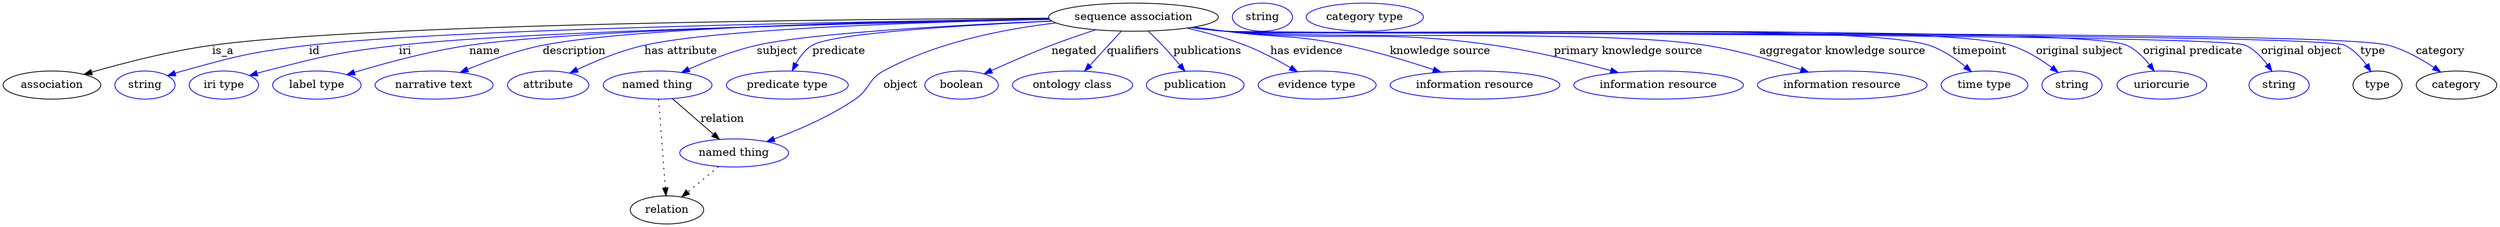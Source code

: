 digraph {
	graph [bb="0,0,3188.7,283"];
	node [label="\N"];
	"sequence association"	[height=0.5,
		label="sequence association",
		pos="1444.4,265",
		width=3.015];
	association	[height=0.5,
		pos="62.394,178",
		width=1.7332];
	"sequence association" -> association	[label=is_a,
		lp="282.39,221.5",
		pos="e,103.34,191.62 1335.9,263.66 1085.3,262.4 472.59,256.51 268.39,229 214.65,221.76 154.53,206.29 113.17,194.46"];
	id	[color=blue,
		height=0.5,
		label=string,
		pos="181.39,178",
		width=1.0652];
	"sequence association" -> id	[color=blue,
		label=id,
		lp="400.39,221.5",
		pos="e,210.37,190.01 1336.4,262.67 1106.1,259.46 573.38,249.96 393.39,229 319.54,220.4 301.06,215.79 229.39,196 226.28,195.14 223.08,\
194.18 219.89,193.17",
		style=solid];
	iri	[color=blue,
		height=0.5,
		label="iri type",
		pos="282.39,178",
		width=1.2277];
	"sequence association" -> iri	[color=blue,
		label=iri,
		lp="513.39,221.5",
		pos="e,315.3,190.22 1337.2,262.09 1126.1,257.98 663.51,247.18 505.39,229 428.93,220.21 409.95,215.12 335.39,196 332.02,195.13 328.54,\
194.17 325.05,193.16",
		style=solid];
	name	[color=blue,
		height=0.5,
		label="label type",
		pos="401.39,178",
		width=1.5707];
	"sequence association" -> name	[color=blue,
		label=name,
		lp="615.39,221.5",
		pos="e,439.55,191.39 1336.9,262.39 1141.4,259 735.22,249.66 595.39,229 544.86,221.53 488.45,206.17 449.55,194.44",
		style=solid];
	description	[color=blue,
		height=0.5,
		label="narrative text",
		pos="551.39,178",
		width=2.0943];
	"sequence association" -> description	[color=blue,
		label=description,
		lp="729.89,221.5",
		pos="e,584.61,194.25 1336.4,262.98 1158,260.64 809.87,253.04 689.39,229 656.45,222.43 620.85,209.37 594.06,198.24",
		style=solid];
	"has attribute"	[color=blue,
		height=0.5,
		label=attribute,
		pos="696.39,178",
		width=1.4443];
	"sequence association" -> "has attribute"	[color=blue,
		label="has attribute",
		lp="866.39,221.5",
		pos="e,724.36,193.48 1337.1,262.25 1185,259.03 914.82,250.44 819.39,229 789.41,222.26 757.3,208.99 733.41,197.8",
		style=solid];
	subject	[color=blue,
		height=0.5,
		label="named thing",
		pos="836.39,178",
		width=1.9318];
	"sequence association" -> subject	[color=blue,
		label=subject,
		lp="989.39,221.5",
		pos="e,867.13,194.15 1339.9,260.09 1220.5,254.96 1032.5,244.73 963.39,229 933.31,222.15 900.97,209.33 876.46,198.39",
		style=solid];
	predicate	[color=blue,
		height=0.5,
		label="predicate type",
		pos="1002.4,178",
		width=2.1665];
	"sequence association" -> predicate	[color=blue,
		label=predicate,
		lp="1068.4,221.5",
		pos="e,1008.8,196.39 1340.2,259.88 1227.4,254.66 1060,244.45 1034.4,229 1025.4,223.54 1018.4,214.45 1013.4,205.5",
		style=solid];
	object	[color=blue,
		height=0.5,
		label="named thing",
		pos="934.39,91",
		width=1.9318];
	"sequence association" -> object	[color=blue,
		label=object,
		lp="1147.4,178",
		pos="e,976.03,105.47 1345.5,257.55 1279.8,249.85 1193.4,232.97 1125.4,196 1105.5,185.2 1108.1,172.77 1089.4,160 1057.3,138.07 1017,120.64 \
985.5,108.92",
		style=solid];
	negated	[color=blue,
		height=0.5,
		label=boolean,
		pos="1225.4,178",
		width=1.2999];
	"sequence association" -> negated	[color=blue,
		label=negated,
		lp="1368.4,221.5",
		pos="e,1254.1,192.48 1396,248.89 1378.1,243.03 1357.7,236.04 1339.4,229 1313.7,219.12 1285.4,206.72 1263.5,196.74",
		style=solid];
	qualifiers	[color=blue,
		height=0.5,
		label="ontology class",
		pos="1366.4,178",
		width=2.1304];
	"sequence association" -> qualifiers	[color=blue,
		label=qualifiers,
		lp="1443.9,221.5",
		pos="e,1381.9,195.89 1428.6,246.8 1417.2,234.39 1401.7,217.46 1389,203.62",
		style=solid];
	publications	[color=blue,
		height=0.5,
		label=publication,
		pos="1523.4,178",
		width=1.7332];
	"sequence association" -> publications	[color=blue,
		label=publications,
		lp="1539.4,221.5",
		pos="e,1510.2,195.62 1463.2,246.96 1469.2,241.37 1475.7,235.05 1481.4,229 1489,220.96 1496.9,211.79 1503.8,203.52",
		style=solid];
	"has evidence"	[color=blue,
		height=0.5,
		label="evidence type",
		pos="1679.4,178",
		width=2.0943];
	"sequence association" -> "has evidence"	[color=blue,
		label="has evidence",
		lp="1665.9,221.5",
		pos="e,1654.1,195.08 1513.1,250.95 1537.1,245.43 1563.8,238.12 1587.4,229 1607.3,221.31 1628.3,210.17 1645.1,200.36",
		style=solid];
	"knowledge source"	[color=blue,
		height=0.5,
		label="information resource",
		pos="1881.4,178",
		width=3.015];
	"sequence association" -> "knowledge source"	[color=blue,
		label="knowledge source",
		lp="1836.9,221.5",
		pos="e,1837.8,194.53 1522.4,252.46 1535.8,250.57 1549.5,248.69 1562.4,247 1630.7,238.09 1648.9,243.05 1716.4,229 1754.4,221.09 1796.2,\
208.38 1828.2,197.75",
		style=solid];
	"primary knowledge source"	[color=blue,
		height=0.5,
		label="information resource",
		pos="2116.4,178",
		width=3.015];
	"sequence association" -> "primary knowledge source"	[color=blue,
		label="primary knowledge source",
		lp="2077.4,221.5",
		pos="e,2064.9,193.96 1520.1,252.05 1534.2,250.14 1548.7,248.34 1562.4,247 1714.3,232.1 1754.3,250.69 1905.4,229 1956.5,221.67 2013.3,\
207.87 2055.1,196.61",
		style=solid];
	"aggregator knowledge source"	[color=blue,
		height=0.5,
		label="information resource",
		pos="2351.4,178",
		width=3.015];
	"sequence association" -> "aggregator knowledge source"	[color=blue,
		label="aggregator knowledge source",
		lp="2351.9,221.5",
		pos="e,2308.2,194.6 1519.2,251.92 1533.5,249.98 1548.4,248.21 1562.4,247 1698.4,235.25 2041.5,249.91 2176.4,229 2218.2,222.52 2264.1,\
209.16 2298.4,197.88",
		style=solid];
	timepoint	[color=blue,
		height=0.5,
		label="time type",
		pos="2533.4,178",
		width=1.5346];
	"sequence association" -> timepoint	[color=blue,
		label=timepoint,
		lp="2527.4,221.5",
		pos="e,2516.6,195.21 1518.8,251.86 1533.2,249.91 1548.3,248.15 1562.4,247 1662.1,238.85 2367.4,260.16 2462.4,229 2479.4,223.41 2496,212.22 \
2508.8,201.85",
		style=solid];
	"original subject"	[color=blue,
		height=0.5,
		label=string,
		pos="2645.4,178",
		width=1.0652];
	"sequence association" -> "original subject"	[color=blue,
		label="original subject",
		lp="2655.4,221.5",
		pos="e,2627.7,194.27 1518.8,251.84 1533.2,249.89 1548.3,248.14 1562.4,247 1673.6,238.03 2459.5,261.02 2566.4,229 2585.8,223.2 2605,211.21 \
2619.6,200.42",
		style=solid];
	"original predicate"	[color=blue,
		height=0.5,
		label=uriorcurie,
		pos="2760.4,178",
		width=1.5887];
	"sequence association" -> "original predicate"	[color=blue,
		label="original predicate",
		lp="2799.9,221.5",
		pos="e,2750.6,195.83 1518.8,251.81 1533.2,249.86 1548.3,248.12 1562.4,247 1626.3,241.92 2657.1,255.52 2715.4,229 2727.1,223.69 2737,213.73 \
2744.6,204.09",
		style=solid];
	"original object"	[color=blue,
		height=0.5,
		label=string,
		pos="2910.4,178",
		width=1.0652];
	"sequence association" -> "original object"	[color=blue,
		label="original object",
		lp="2938.9,221.5",
		pos="e,2901.2,195.82 1518.5,251.83 1533,249.87 1548.2,248.12 1562.4,247 1598.5,244.16 2834.6,244.35 2867.4,229 2878.8,223.68 2888.3,213.72 \
2895.5,204.08",
		style=solid];
	type	[height=0.5,
		pos="3036.4,178",
		width=0.86659];
	"sequence association" -> type	[color=blue,
		label=type,
		lp="3030.4,221.5",
		pos="e,3027.8,195.32 1518.5,251.82 1533,249.86 1548.2,248.11 1562.4,247 1602.1,243.91 2958.4,246.03 2994.4,229 3005.8,223.6 3015.2,213.43 \
3022.3,203.67",
		style=solid];
	category	[height=0.5,
		pos="3137.4,178",
		width=1.4263];
	"sequence association" -> category	[color=blue,
		label=category,
		lp="3116.9,221.5",
		pos="e,3116.9,194.8 1518.5,251.81 1533,249.85 1548.2,248.11 1562.4,247 1644.8,240.59 2970.6,250.8 3050.4,229 3071.2,223.3 3092.3,211.39 \
3108.5,200.62",
		style=solid];
	subject -> object	[label=relation,
		lp="919.39,134.5",
		pos="e,915.56,108.34 855.29,160.61 870.2,147.68 891.19,129.47 907.8,115.07"];
	relation	[height=0.5,
		pos="848.39,18",
		width=1.2999];
	subject -> relation	[pos="e,847.09,36.188 837.7,159.79 839.78,132.48 843.84,78.994 846.31,46.38",
		style=dotted];
	object -> relation	[pos="e,867.35,34.647 914.45,73.533 902.81,63.922 887.97,51.669 875.3,41.213",
		style=dotted];
	association_type	[color=blue,
		height=0.5,
		label=string,
		pos="1609.4,265",
		width=1.0652];
	association_category	[color=blue,
		height=0.5,
		label="category type",
		pos="1740.4,265",
		width=2.0762];
}
